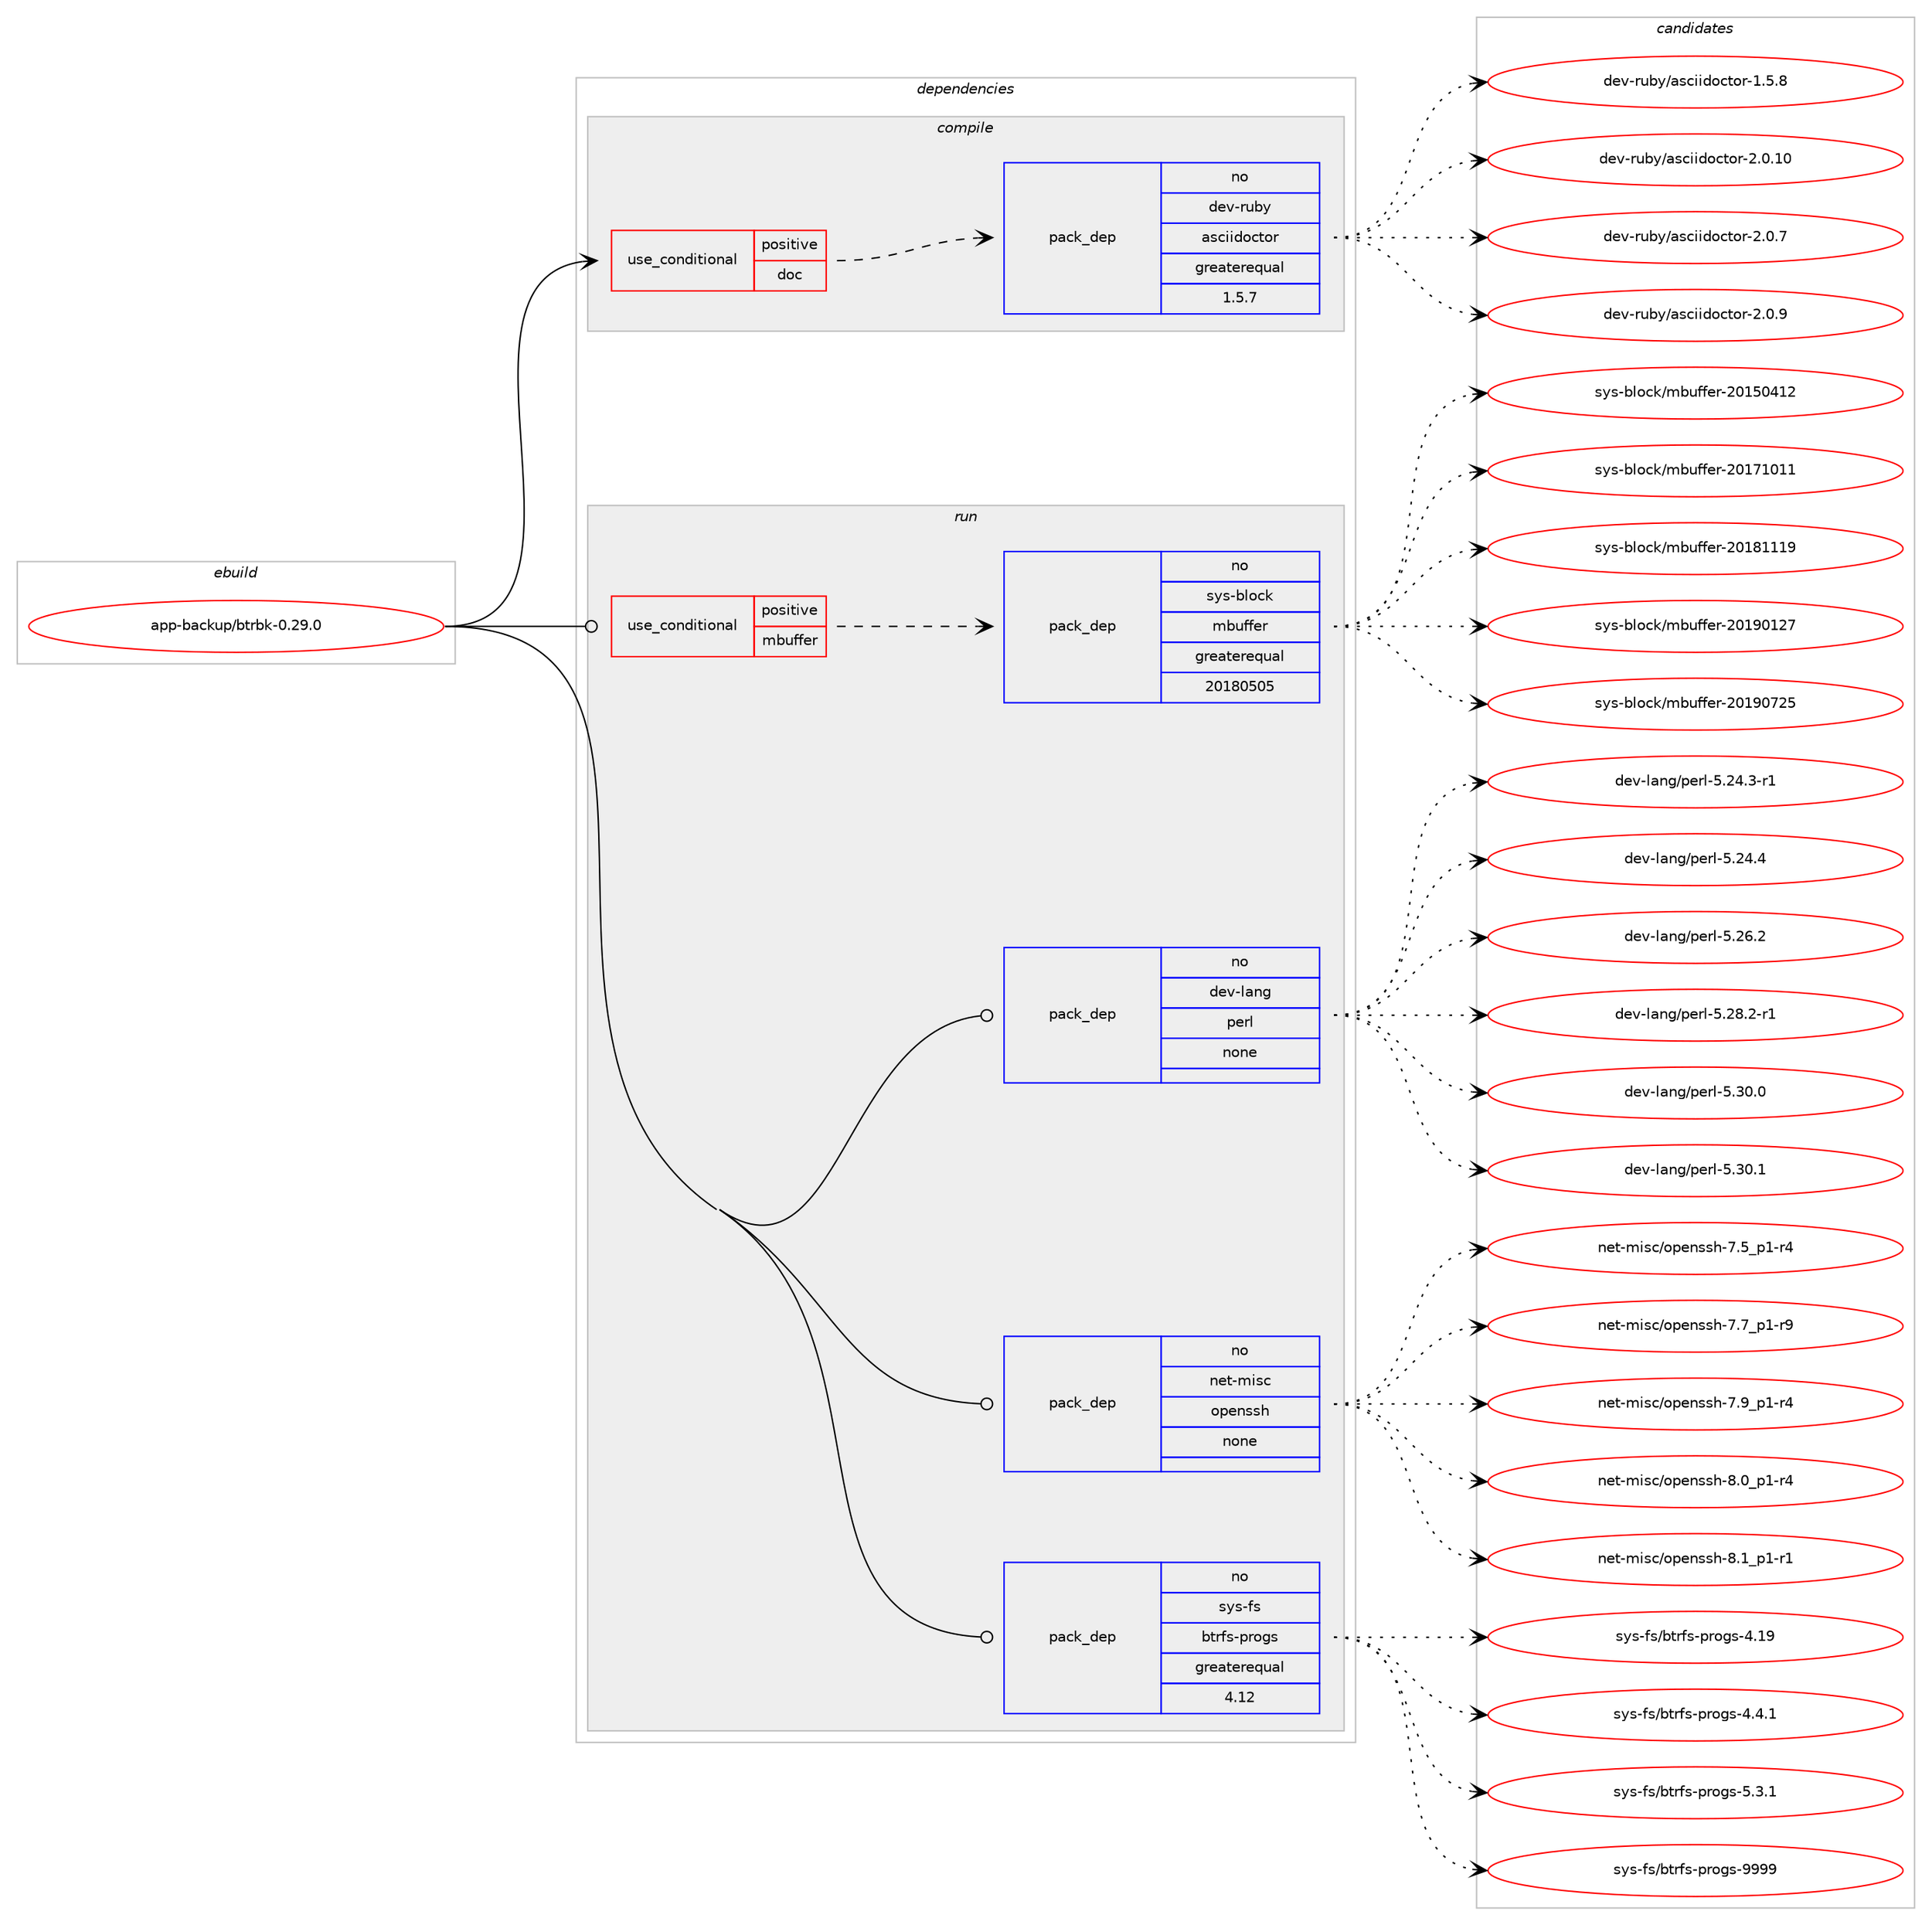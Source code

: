 digraph prolog {

# *************
# Graph options
# *************

newrank=true;
concentrate=true;
compound=true;
graph [rankdir=LR,fontname=Helvetica,fontsize=10,ranksep=1.5];#, ranksep=2.5, nodesep=0.2];
edge  [arrowhead=vee];
node  [fontname=Helvetica,fontsize=10];

# **********
# The ebuild
# **********

subgraph cluster_leftcol {
color=gray;
rank=same;
label=<<i>ebuild</i>>;
id [label="app-backup/btrbk-0.29.0", color=red, width=4, href="../app-backup/btrbk-0.29.0.svg"];
}

# ****************
# The dependencies
# ****************

subgraph cluster_midcol {
color=gray;
label=<<i>dependencies</i>>;
subgraph cluster_compile {
fillcolor="#eeeeee";
style=filled;
label=<<i>compile</i>>;
subgraph cond113294 {
dependency474607 [label=<<TABLE BORDER="0" CELLBORDER="1" CELLSPACING="0" CELLPADDING="4"><TR><TD ROWSPAN="3" CELLPADDING="10">use_conditional</TD></TR><TR><TD>positive</TD></TR><TR><TD>doc</TD></TR></TABLE>>, shape=none, color=red];
subgraph pack352690 {
dependency474608 [label=<<TABLE BORDER="0" CELLBORDER="1" CELLSPACING="0" CELLPADDING="4" WIDTH="220"><TR><TD ROWSPAN="6" CELLPADDING="30">pack_dep</TD></TR><TR><TD WIDTH="110">no</TD></TR><TR><TD>dev-ruby</TD></TR><TR><TD>asciidoctor</TD></TR><TR><TD>greaterequal</TD></TR><TR><TD>1.5.7</TD></TR></TABLE>>, shape=none, color=blue];
}
dependency474607:e -> dependency474608:w [weight=20,style="dashed",arrowhead="vee"];
}
id:e -> dependency474607:w [weight=20,style="solid",arrowhead="vee"];
}
subgraph cluster_compileandrun {
fillcolor="#eeeeee";
style=filled;
label=<<i>compile and run</i>>;
}
subgraph cluster_run {
fillcolor="#eeeeee";
style=filled;
label=<<i>run</i>>;
subgraph cond113295 {
dependency474609 [label=<<TABLE BORDER="0" CELLBORDER="1" CELLSPACING="0" CELLPADDING="4"><TR><TD ROWSPAN="3" CELLPADDING="10">use_conditional</TD></TR><TR><TD>positive</TD></TR><TR><TD>mbuffer</TD></TR></TABLE>>, shape=none, color=red];
subgraph pack352691 {
dependency474610 [label=<<TABLE BORDER="0" CELLBORDER="1" CELLSPACING="0" CELLPADDING="4" WIDTH="220"><TR><TD ROWSPAN="6" CELLPADDING="30">pack_dep</TD></TR><TR><TD WIDTH="110">no</TD></TR><TR><TD>sys-block</TD></TR><TR><TD>mbuffer</TD></TR><TR><TD>greaterequal</TD></TR><TR><TD>20180505</TD></TR></TABLE>>, shape=none, color=blue];
}
dependency474609:e -> dependency474610:w [weight=20,style="dashed",arrowhead="vee"];
}
id:e -> dependency474609:w [weight=20,style="solid",arrowhead="odot"];
subgraph pack352692 {
dependency474611 [label=<<TABLE BORDER="0" CELLBORDER="1" CELLSPACING="0" CELLPADDING="4" WIDTH="220"><TR><TD ROWSPAN="6" CELLPADDING="30">pack_dep</TD></TR><TR><TD WIDTH="110">no</TD></TR><TR><TD>dev-lang</TD></TR><TR><TD>perl</TD></TR><TR><TD>none</TD></TR><TR><TD></TD></TR></TABLE>>, shape=none, color=blue];
}
id:e -> dependency474611:w [weight=20,style="solid",arrowhead="odot"];
subgraph pack352693 {
dependency474612 [label=<<TABLE BORDER="0" CELLBORDER="1" CELLSPACING="0" CELLPADDING="4" WIDTH="220"><TR><TD ROWSPAN="6" CELLPADDING="30">pack_dep</TD></TR><TR><TD WIDTH="110">no</TD></TR><TR><TD>net-misc</TD></TR><TR><TD>openssh</TD></TR><TR><TD>none</TD></TR><TR><TD></TD></TR></TABLE>>, shape=none, color=blue];
}
id:e -> dependency474612:w [weight=20,style="solid",arrowhead="odot"];
subgraph pack352694 {
dependency474613 [label=<<TABLE BORDER="0" CELLBORDER="1" CELLSPACING="0" CELLPADDING="4" WIDTH="220"><TR><TD ROWSPAN="6" CELLPADDING="30">pack_dep</TD></TR><TR><TD WIDTH="110">no</TD></TR><TR><TD>sys-fs</TD></TR><TR><TD>btrfs-progs</TD></TR><TR><TD>greaterequal</TD></TR><TR><TD>4.12</TD></TR></TABLE>>, shape=none, color=blue];
}
id:e -> dependency474613:w [weight=20,style="solid",arrowhead="odot"];
}
}

# **************
# The candidates
# **************

subgraph cluster_choices {
rank=same;
color=gray;
label=<<i>candidates</i>>;

subgraph choice352690 {
color=black;
nodesep=1;
choice100101118451141179812147971159910510510011199116111114454946534656 [label="dev-ruby/asciidoctor-1.5.8", color=red, width=4,href="../dev-ruby/asciidoctor-1.5.8.svg"];
choice10010111845114117981214797115991051051001119911611111445504648464948 [label="dev-ruby/asciidoctor-2.0.10", color=red, width=4,href="../dev-ruby/asciidoctor-2.0.10.svg"];
choice100101118451141179812147971159910510510011199116111114455046484655 [label="dev-ruby/asciidoctor-2.0.7", color=red, width=4,href="../dev-ruby/asciidoctor-2.0.7.svg"];
choice100101118451141179812147971159910510510011199116111114455046484657 [label="dev-ruby/asciidoctor-2.0.9", color=red, width=4,href="../dev-ruby/asciidoctor-2.0.9.svg"];
dependency474608:e -> choice100101118451141179812147971159910510510011199116111114454946534656:w [style=dotted,weight="100"];
dependency474608:e -> choice10010111845114117981214797115991051051001119911611111445504648464948:w [style=dotted,weight="100"];
dependency474608:e -> choice100101118451141179812147971159910510510011199116111114455046484655:w [style=dotted,weight="100"];
dependency474608:e -> choice100101118451141179812147971159910510510011199116111114455046484657:w [style=dotted,weight="100"];
}
subgraph choice352691 {
color=black;
nodesep=1;
choice1151211154598108111991074710998117102102101114455048495348524950 [label="sys-block/mbuffer-20150412", color=red, width=4,href="../sys-block/mbuffer-20150412.svg"];
choice1151211154598108111991074710998117102102101114455048495549484949 [label="sys-block/mbuffer-20171011", color=red, width=4,href="../sys-block/mbuffer-20171011.svg"];
choice1151211154598108111991074710998117102102101114455048495649494957 [label="sys-block/mbuffer-20181119", color=red, width=4,href="../sys-block/mbuffer-20181119.svg"];
choice1151211154598108111991074710998117102102101114455048495748495055 [label="sys-block/mbuffer-20190127", color=red, width=4,href="../sys-block/mbuffer-20190127.svg"];
choice1151211154598108111991074710998117102102101114455048495748555053 [label="sys-block/mbuffer-20190725", color=red, width=4,href="../sys-block/mbuffer-20190725.svg"];
dependency474610:e -> choice1151211154598108111991074710998117102102101114455048495348524950:w [style=dotted,weight="100"];
dependency474610:e -> choice1151211154598108111991074710998117102102101114455048495549484949:w [style=dotted,weight="100"];
dependency474610:e -> choice1151211154598108111991074710998117102102101114455048495649494957:w [style=dotted,weight="100"];
dependency474610:e -> choice1151211154598108111991074710998117102102101114455048495748495055:w [style=dotted,weight="100"];
dependency474610:e -> choice1151211154598108111991074710998117102102101114455048495748555053:w [style=dotted,weight="100"];
}
subgraph choice352692 {
color=black;
nodesep=1;
choice100101118451089711010347112101114108455346505246514511449 [label="dev-lang/perl-5.24.3-r1", color=red, width=4,href="../dev-lang/perl-5.24.3-r1.svg"];
choice10010111845108971101034711210111410845534650524652 [label="dev-lang/perl-5.24.4", color=red, width=4,href="../dev-lang/perl-5.24.4.svg"];
choice10010111845108971101034711210111410845534650544650 [label="dev-lang/perl-5.26.2", color=red, width=4,href="../dev-lang/perl-5.26.2.svg"];
choice100101118451089711010347112101114108455346505646504511449 [label="dev-lang/perl-5.28.2-r1", color=red, width=4,href="../dev-lang/perl-5.28.2-r1.svg"];
choice10010111845108971101034711210111410845534651484648 [label="dev-lang/perl-5.30.0", color=red, width=4,href="../dev-lang/perl-5.30.0.svg"];
choice10010111845108971101034711210111410845534651484649 [label="dev-lang/perl-5.30.1", color=red, width=4,href="../dev-lang/perl-5.30.1.svg"];
dependency474611:e -> choice100101118451089711010347112101114108455346505246514511449:w [style=dotted,weight="100"];
dependency474611:e -> choice10010111845108971101034711210111410845534650524652:w [style=dotted,weight="100"];
dependency474611:e -> choice10010111845108971101034711210111410845534650544650:w [style=dotted,weight="100"];
dependency474611:e -> choice100101118451089711010347112101114108455346505646504511449:w [style=dotted,weight="100"];
dependency474611:e -> choice10010111845108971101034711210111410845534651484648:w [style=dotted,weight="100"];
dependency474611:e -> choice10010111845108971101034711210111410845534651484649:w [style=dotted,weight="100"];
}
subgraph choice352693 {
color=black;
nodesep=1;
choice1101011164510910511599471111121011101151151044555465395112494511452 [label="net-misc/openssh-7.5_p1-r4", color=red, width=4,href="../net-misc/openssh-7.5_p1-r4.svg"];
choice1101011164510910511599471111121011101151151044555465595112494511457 [label="net-misc/openssh-7.7_p1-r9", color=red, width=4,href="../net-misc/openssh-7.7_p1-r9.svg"];
choice1101011164510910511599471111121011101151151044555465795112494511452 [label="net-misc/openssh-7.9_p1-r4", color=red, width=4,href="../net-misc/openssh-7.9_p1-r4.svg"];
choice1101011164510910511599471111121011101151151044556464895112494511452 [label="net-misc/openssh-8.0_p1-r4", color=red, width=4,href="../net-misc/openssh-8.0_p1-r4.svg"];
choice1101011164510910511599471111121011101151151044556464995112494511449 [label="net-misc/openssh-8.1_p1-r1", color=red, width=4,href="../net-misc/openssh-8.1_p1-r1.svg"];
dependency474612:e -> choice1101011164510910511599471111121011101151151044555465395112494511452:w [style=dotted,weight="100"];
dependency474612:e -> choice1101011164510910511599471111121011101151151044555465595112494511457:w [style=dotted,weight="100"];
dependency474612:e -> choice1101011164510910511599471111121011101151151044555465795112494511452:w [style=dotted,weight="100"];
dependency474612:e -> choice1101011164510910511599471111121011101151151044556464895112494511452:w [style=dotted,weight="100"];
dependency474612:e -> choice1101011164510910511599471111121011101151151044556464995112494511449:w [style=dotted,weight="100"];
}
subgraph choice352694 {
color=black;
nodesep=1;
choice115121115451021154798116114102115451121141111031154552464957 [label="sys-fs/btrfs-progs-4.19", color=red, width=4,href="../sys-fs/btrfs-progs-4.19.svg"];
choice11512111545102115479811611410211545112114111103115455246524649 [label="sys-fs/btrfs-progs-4.4.1", color=red, width=4,href="../sys-fs/btrfs-progs-4.4.1.svg"];
choice11512111545102115479811611410211545112114111103115455346514649 [label="sys-fs/btrfs-progs-5.3.1", color=red, width=4,href="../sys-fs/btrfs-progs-5.3.1.svg"];
choice115121115451021154798116114102115451121141111031154557575757 [label="sys-fs/btrfs-progs-9999", color=red, width=4,href="../sys-fs/btrfs-progs-9999.svg"];
dependency474613:e -> choice115121115451021154798116114102115451121141111031154552464957:w [style=dotted,weight="100"];
dependency474613:e -> choice11512111545102115479811611410211545112114111103115455246524649:w [style=dotted,weight="100"];
dependency474613:e -> choice11512111545102115479811611410211545112114111103115455346514649:w [style=dotted,weight="100"];
dependency474613:e -> choice115121115451021154798116114102115451121141111031154557575757:w [style=dotted,weight="100"];
}
}

}
